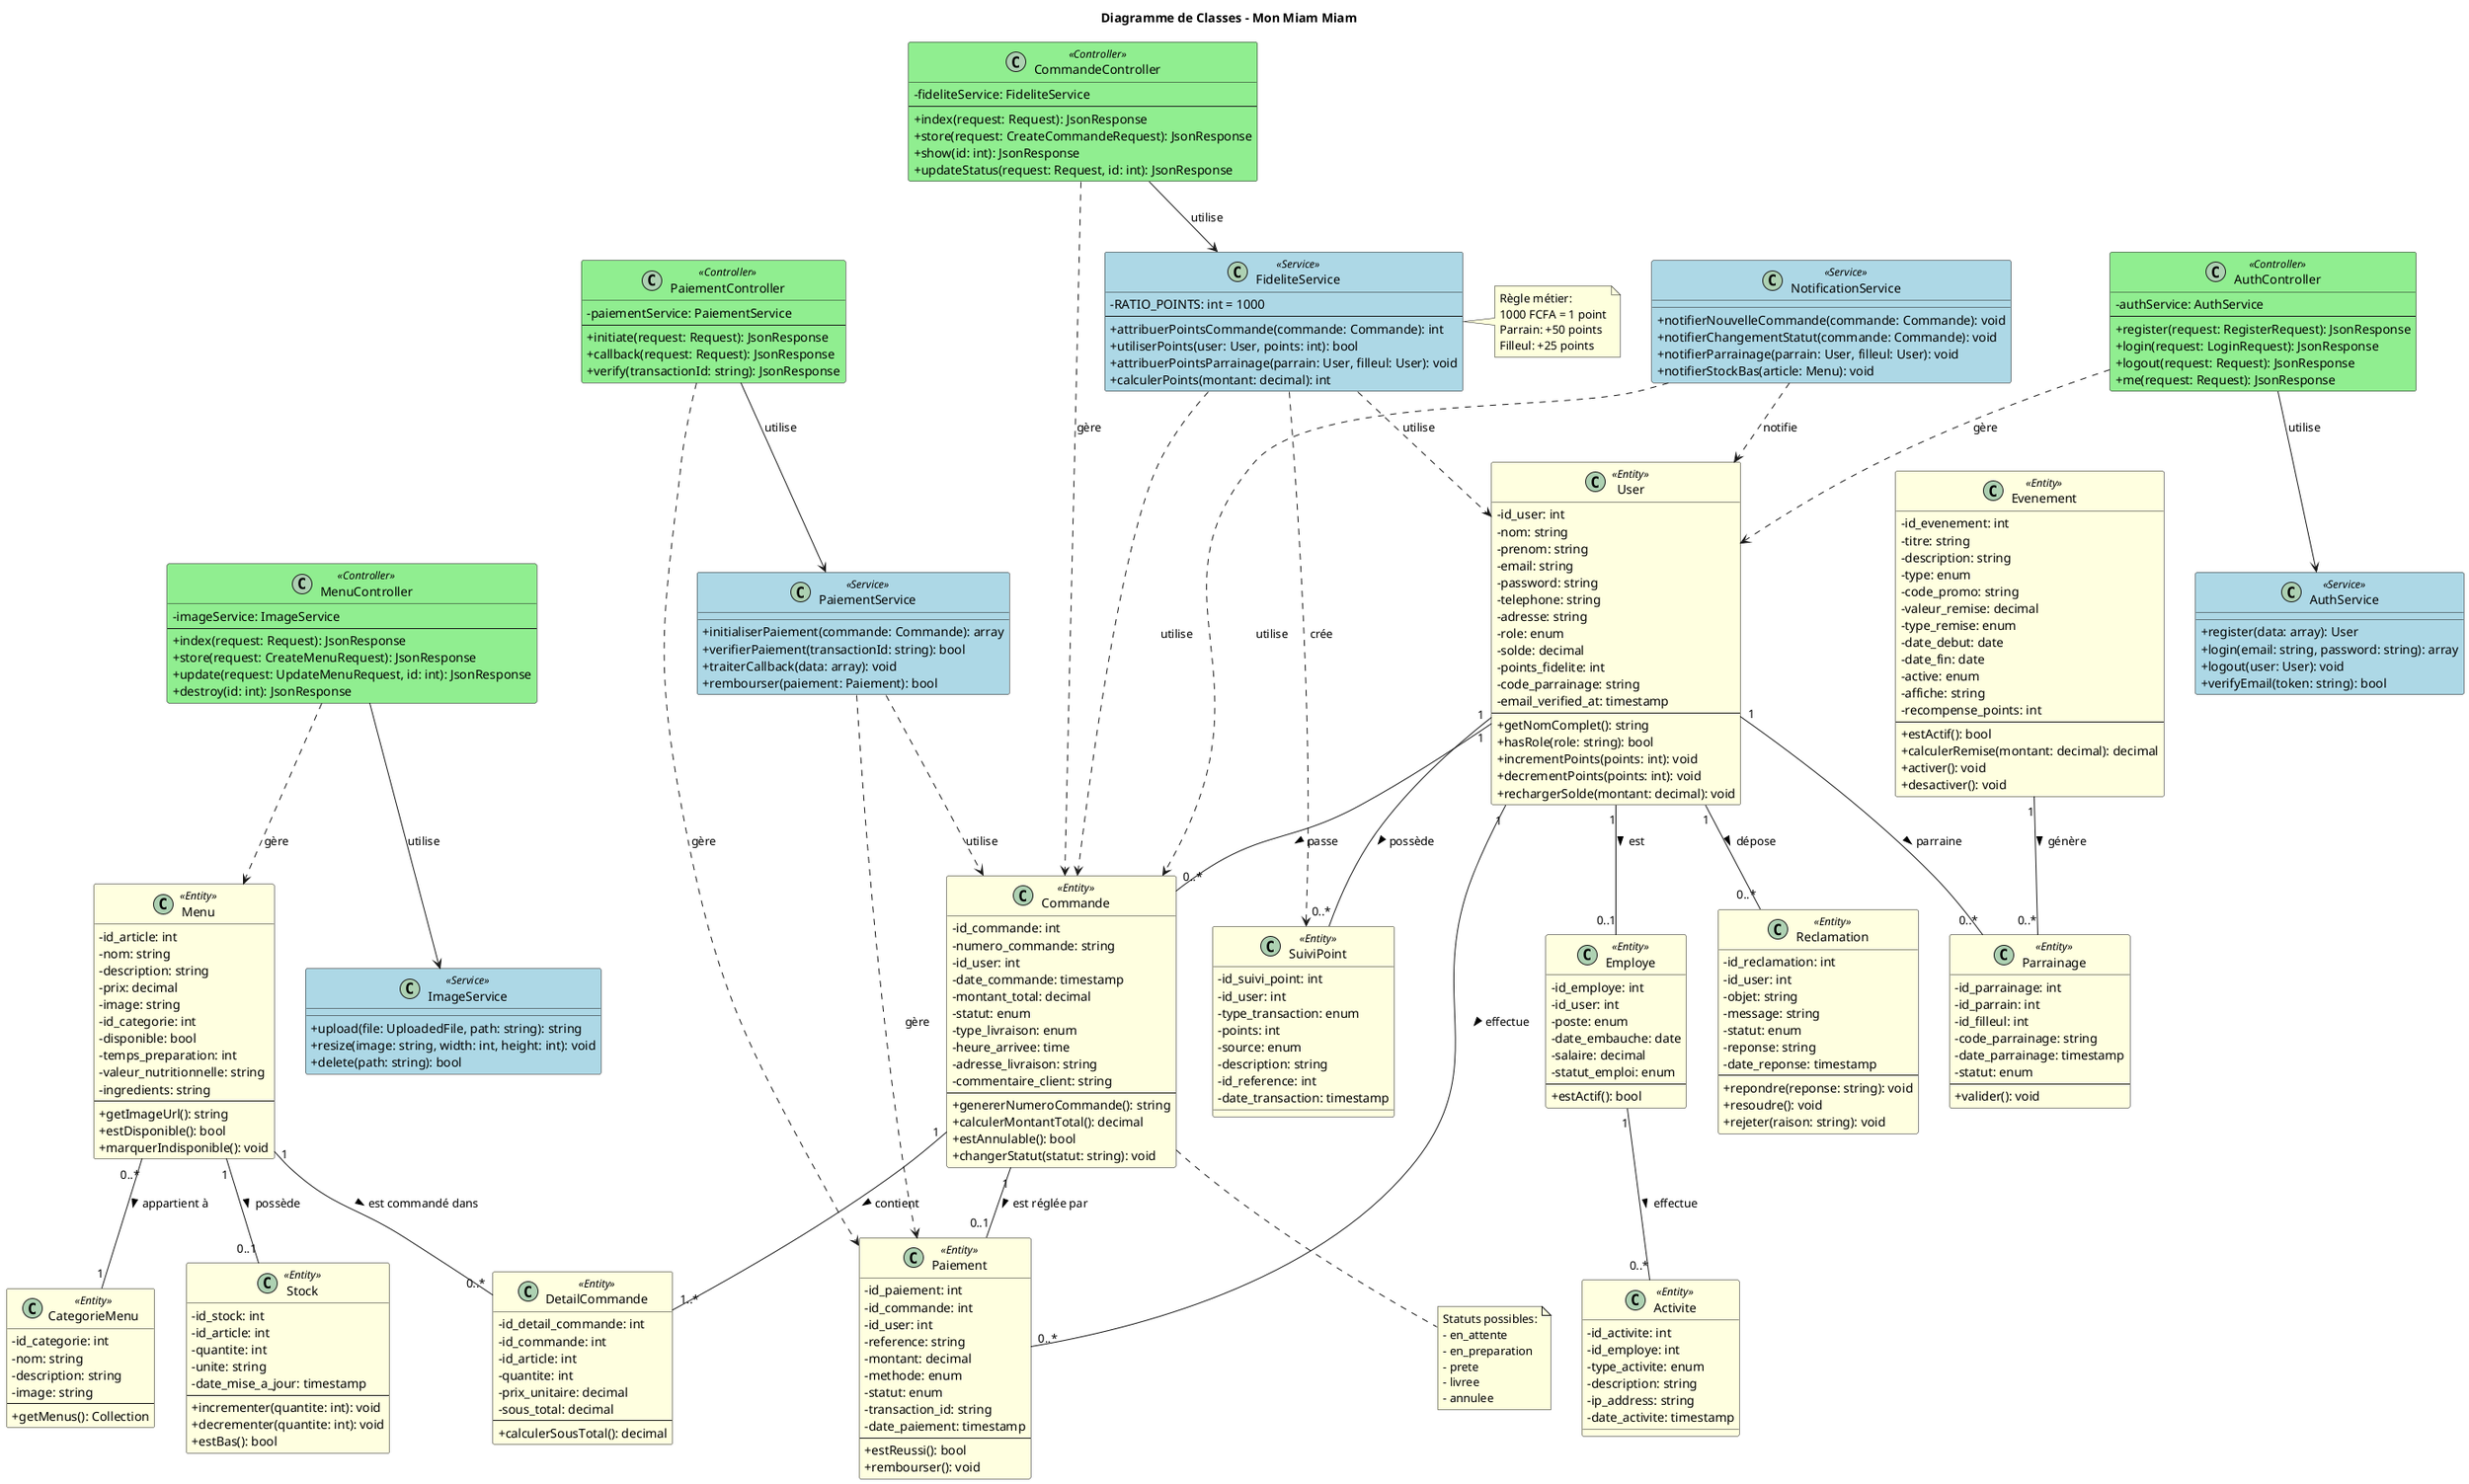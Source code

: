 @startuml Class_Diagram_MonMiamMiam
title Diagramme de Classes - Mon Miam Miam

' Configuration
skinparam classAttributeIconSize 0
skinparam class {
    BackgroundColor<<Entity>> LightYellow
    BackgroundColor<<Service>> LightBlue
    BackgroundColor<<Controller>> LightGreen
}

' Entités principales
class User <<Entity>> {
    - id_user: int
    - nom: string
    - prenom: string
    - email: string
    - password: string
    - telephone: string
    - adresse: string
    - role: enum
    - solde: decimal
    - points_fidelite: int
    - code_parrainage: string
    - email_verified_at: timestamp
    --
    + getNomComplet(): string
    + hasRole(role: string): bool
    + incrementPoints(points: int): void
    + decrementPoints(points: int): void
    + rechargerSolde(montant: decimal): void
}

class Commande <<Entity>> {
    - id_commande: int
    - numero_commande: string
    - id_user: int
    - date_commande: timestamp
    - montant_total: decimal
    - statut: enum
    - type_livraison: enum
    - heure_arrivee: time
    - adresse_livraison: string
    - commentaire_client: string
    --
    + genererNumeroCommande(): string
    + calculerMontantTotal(): decimal
    + estAnnulable(): bool
    + changerStatut(statut: string): void
}

class DetailCommande <<Entity>> {
    - id_detail_commande: int
    - id_commande: int
    - id_article: int
    - quantite: int
    - prix_unitaire: decimal
    - sous_total: decimal
    --
    + calculerSousTotal(): decimal
}

class Menu <<Entity>> {
    - id_article: int
    - nom: string
    - description: string
    - prix: decimal
    - image: string
    - id_categorie: int
    - disponible: bool
    - temps_preparation: int
    - valeur_nutritionnelle: string
    - ingredients: string
    --
    + getImageUrl(): string
    + estDisponible(): bool
    + marquerIndisponible(): void
}

class CategorieMenu <<Entity>> {
    - id_categorie: int
    - nom: string
    - description: string
    - image: string
    --
    + getMenus(): Collection
}

class Stock <<Entity>> {
    - id_stock: int
    - id_article: int
    - quantite: int
    - unite: string
    - date_mise_a_jour: timestamp
    --
    + incrementer(quantite: int): void
    + decrementer(quantite: int): void
    + estBas(): bool
}

class Paiement <<Entity>> {
    - id_paiement: int
    - id_commande: int
    - id_user: int
    - reference: string
    - montant: decimal
    - methode: enum
    - statut: enum
    - transaction_id: string
    - date_paiement: timestamp
    --
    + estReussi(): bool
    + rembourser(): void
}

class Reclamation <<Entity>> {
    - id_reclamation: int
    - id_user: int
    - objet: string
    - message: string
    - statut: enum
    - reponse: string
    - date_reponse: timestamp
    --
    + repondre(reponse: string): void
    + resoudre(): void
    + rejeter(raison: string): void
}

class Evenement <<Entity>> {
    - id_evenement: int
    - titre: string
    - description: string
    - type: enum
    - code_promo: string
    - valeur_remise: decimal
    - type_remise: enum
    - date_debut: date
    - date_fin: date
    - active: enum
    - affiche: string
    - recompense_points: int
    --
    + estActif(): bool
    + calculerRemise(montant: decimal): decimal
    + activer(): void
    + desactiver(): void
}

class Parrainage <<Entity>> {
    - id_parrainage: int
    - id_parrain: int
    - id_filleul: int
    - code_parrainage: string
    - date_parrainage: timestamp
    - statut: enum
    --
    + valider(): void
}

class SuiviPoint <<Entity>> {
    - id_suivi_point: int
    - id_user: int
    - type_transaction: enum
    - points: int
    - source: enum
    - description: string
    - id_reference: int
    - date_transaction: timestamp
}

class Employe <<Entity>> {
    - id_employe: int
    - id_user: int
    - poste: enum
    - date_embauche: date
    - salaire: decimal
    - statut_emploi: enum
    --
    + estActif(): bool
}

class Activite <<Entity>> {
    - id_activite: int
    - id_employe: int
    - type_activite: enum
    - description: string
    - ip_address: string
    - date_activite: timestamp
}

' Services
class AuthService <<Service>> {
    + register(data: array): User
    + login(email: string, password: string): array
    + logout(user: User): void
    + verifyEmail(token: string): bool
}

class FideliteService <<Service>> {
    - RATIO_POINTS: int = 1000
    --
    + attribuerPointsCommande(commande: Commande): int
    + utiliserPoints(user: User, points: int): bool
    + attribuerPointsParrainage(parrain: User, filleul: User): void
    + calculerPoints(montant: decimal): int
}

class PaiementService <<Service>> {
    + initialiserPaiement(commande: Commande): array
    + verifierPaiement(transactionId: string): bool
    + traiterCallback(data: array): void
    + rembourser(paiement: Paiement): bool
}

class NotificationService <<Service>> {
    + notifierNouvelleCommande(commande: Commande): void
    + notifierChangementStatut(commande: Commande): void
    + notifierParrainage(parrain: User, filleul: User): void
    + notifierStockBas(article: Menu): void
}

class ImageService <<Service>> {
    + upload(file: UploadedFile, path: string): string
    + resize(image: string, width: int, height: int): void
    + delete(path: string): bool
}

' Controllers
class AuthController <<Controller>> {
    - authService: AuthService
    --
    + register(request: RegisterRequest): JsonResponse
    + login(request: LoginRequest): JsonResponse
    + logout(request: Request): JsonResponse
    + me(request: Request): JsonResponse
}

class CommandeController <<Controller>> {
    - fideliteService: FideliteService
    --
    + index(request: Request): JsonResponse
    + store(request: CreateCommandeRequest): JsonResponse
    + show(id: int): JsonResponse
    + updateStatus(request: Request, id: int): JsonResponse
}

class MenuController <<Controller>> {
    - imageService: ImageService
    --
    + index(request: Request): JsonResponse
    + store(request: CreateMenuRequest): JsonResponse
    + update(request: UpdateMenuRequest, id: int): JsonResponse
    + destroy(id: int): JsonResponse
}

class PaiementController <<Controller>> {
    - paiementService: PaiementService
    --
    + initiate(request: Request): JsonResponse
    + callback(request: Request): JsonResponse
    + verify(transactionId: string): JsonResponse
}

' Relations entre entités
User "1" -- "0..*" Commande : passe >
User "1" -- "0..*" Paiement : effectue >
User "1" -- "0..*" Reclamation : dépose >
User "1" -- "0..*" SuiviPoint : possède >
User "1" -- "0..*" Parrainage : parraine >
User "1" -- "0..1" Employe : est >

Commande "1" -- "1..*" DetailCommande : contient >
Commande "1" -- "0..1" Paiement : est réglée par >

Menu "1" -- "0..*" DetailCommande : est commandé dans >
Menu "1" -- "0..1" Stock : possède >
Menu "0..*" -- "1" CategorieMenu : appartient à >

Evenement "1" -- "0..*" Parrainage : génère >

Employe "1" -- "0..*" Activite : effectue >

' Relations Services-Entités
FideliteService ..> User : utilise
FideliteService ..> Commande : utilise
FideliteService ..> SuiviPoint : crée

PaiementService ..> Paiement : gère
PaiementService ..> Commande : utilise

NotificationService ..> User : notifie
NotificationService ..> Commande : utilise

' Relations Controllers-Services
AuthController --> AuthService : utilise
CommandeController --> FideliteService : utilise
MenuController --> ImageService : utilise
PaiementController --> PaiementService : utilise

' Relations Controllers-Entités
AuthController ..> User : gère
CommandeController ..> Commande : gère
MenuController ..> Menu : gère
PaiementController ..> Paiement : gère

note right of FideliteService
    Règle métier:
    1000 FCFA = 1 point
    Parrain: +50 points
    Filleul: +25 points
end note

note bottom of Commande
    Statuts possibles:
    - en_attente
    - en_preparation
    - prete
    - livree
    - annulee
end note

@enduml
